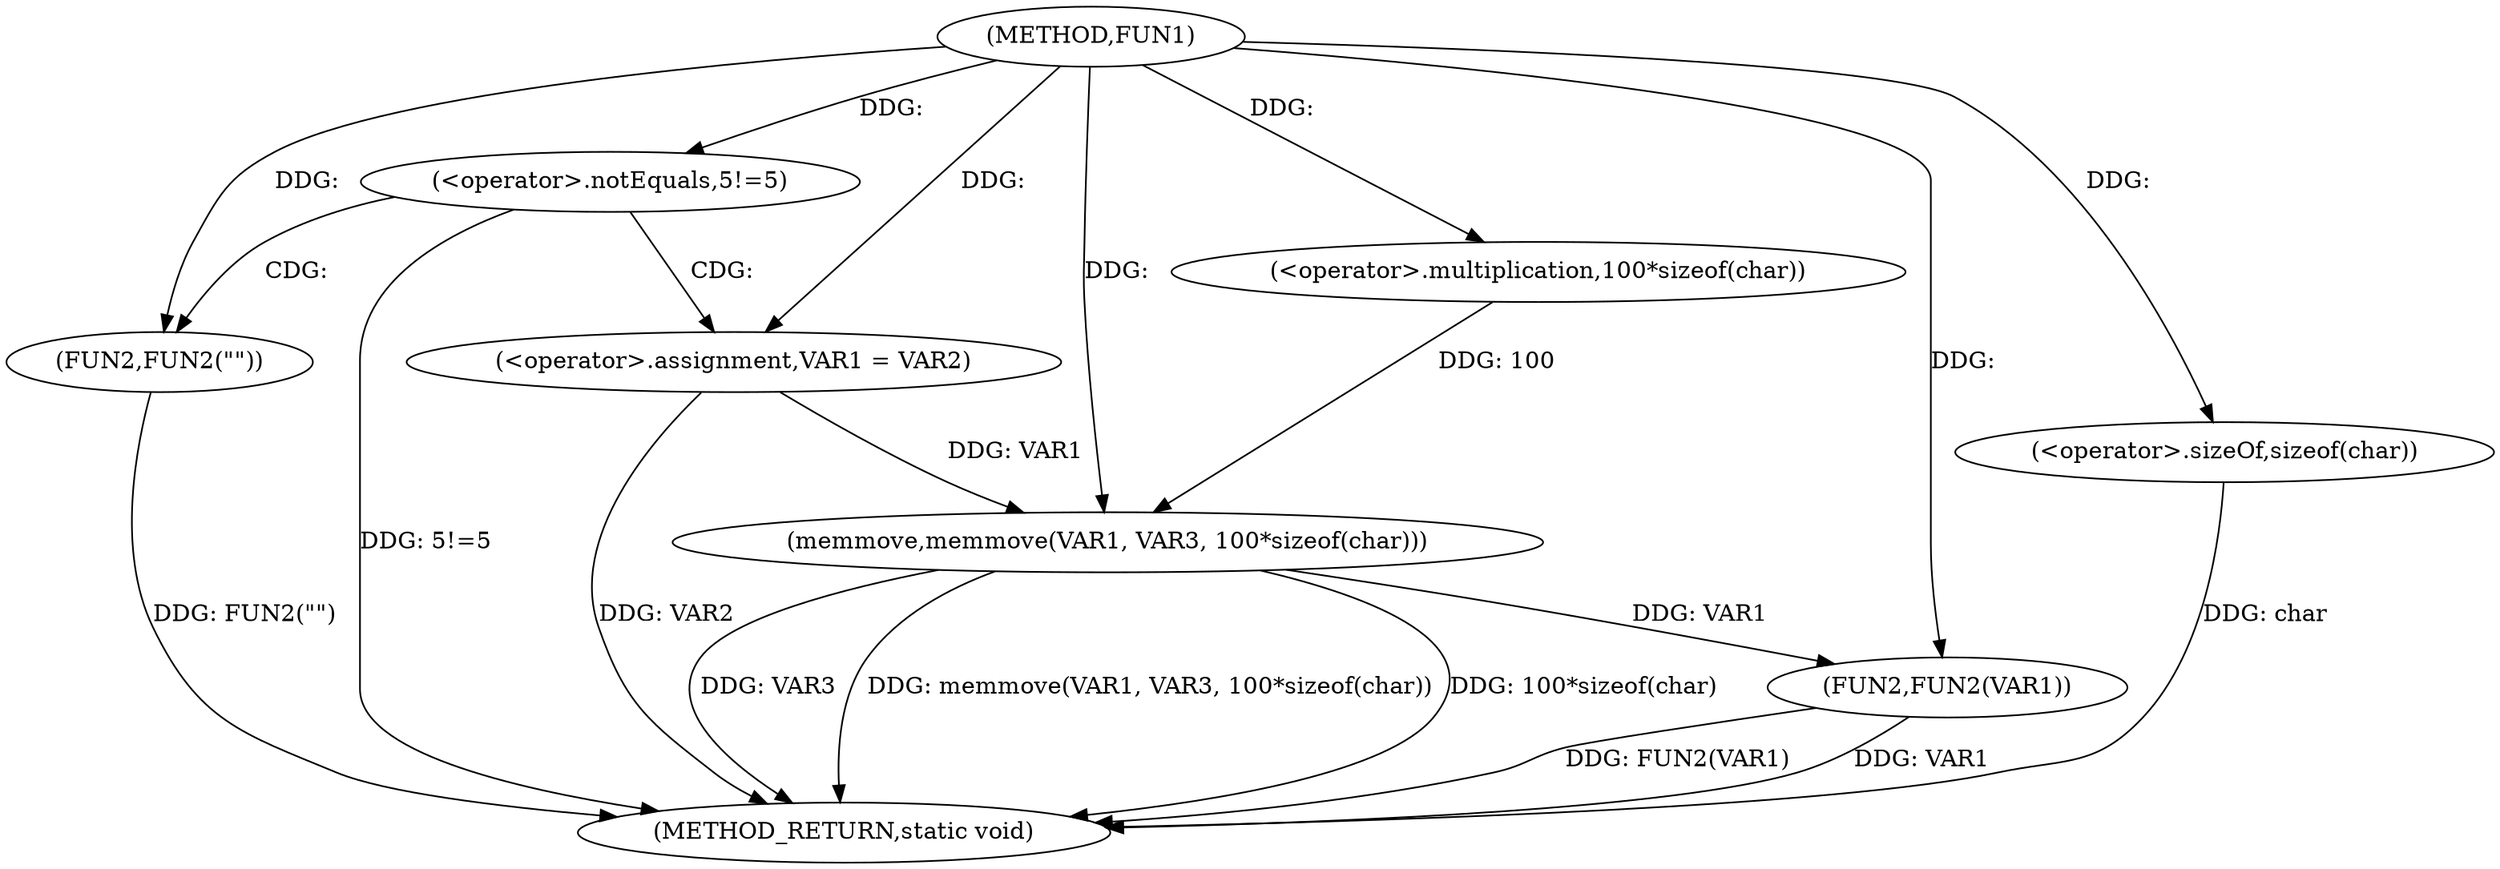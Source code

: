 digraph FUN1 {  
"1000100" [label = "(METHOD,FUN1)" ]
"1000127" [label = "(METHOD_RETURN,static void)" ]
"1000105" [label = "(<operator>.notEquals,5!=5)" ]
"1000109" [label = "(FUN2,FUN2(\"\"))" ]
"1000113" [label = "(<operator>.assignment,VAR1 = VAR2)" ]
"1000118" [label = "(memmove,memmove(VAR1, VAR3, 100*sizeof(char)))" ]
"1000121" [label = "(<operator>.multiplication,100*sizeof(char))" ]
"1000123" [label = "(<operator>.sizeOf,sizeof(char))" ]
"1000125" [label = "(FUN2,FUN2(VAR1))" ]
  "1000125" -> "1000127"  [ label = "DDG: VAR1"] 
  "1000125" -> "1000127"  [ label = "DDG: FUN2(VAR1)"] 
  "1000105" -> "1000127"  [ label = "DDG: 5!=5"] 
  "1000118" -> "1000127"  [ label = "DDG: memmove(VAR1, VAR3, 100*sizeof(char))"] 
  "1000109" -> "1000127"  [ label = "DDG: FUN2(\"\")"] 
  "1000123" -> "1000127"  [ label = "DDG: char"] 
  "1000113" -> "1000127"  [ label = "DDG: VAR2"] 
  "1000118" -> "1000127"  [ label = "DDG: 100*sizeof(char)"] 
  "1000118" -> "1000127"  [ label = "DDG: VAR3"] 
  "1000100" -> "1000105"  [ label = "DDG: "] 
  "1000100" -> "1000109"  [ label = "DDG: "] 
  "1000100" -> "1000113"  [ label = "DDG: "] 
  "1000113" -> "1000118"  [ label = "DDG: VAR1"] 
  "1000100" -> "1000118"  [ label = "DDG: "] 
  "1000121" -> "1000118"  [ label = "DDG: 100"] 
  "1000100" -> "1000121"  [ label = "DDG: "] 
  "1000100" -> "1000123"  [ label = "DDG: "] 
  "1000118" -> "1000125"  [ label = "DDG: VAR1"] 
  "1000100" -> "1000125"  [ label = "DDG: "] 
  "1000105" -> "1000109"  [ label = "CDG: "] 
  "1000105" -> "1000113"  [ label = "CDG: "] 
}
